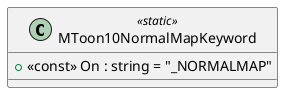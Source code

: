@startuml
class MToon10NormalMapKeyword <<static>> {
    + <<const>> On : string = "_NORMALMAP"
}
@enduml
